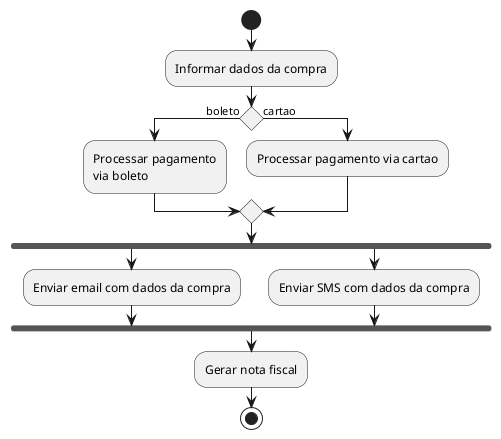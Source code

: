 @startuml

start
:Informar dados da compra;
if () then (boleto)
    :Processar pagamento\nvia boleto;
else (cartao)
    :Processar pagamento via cartao;
endif
fork
    :Enviar email com dados da compra;
fork again
    :Enviar SMS com dados da compra;
endfork
:Gerar nota fiscal;
stop
@enduml
